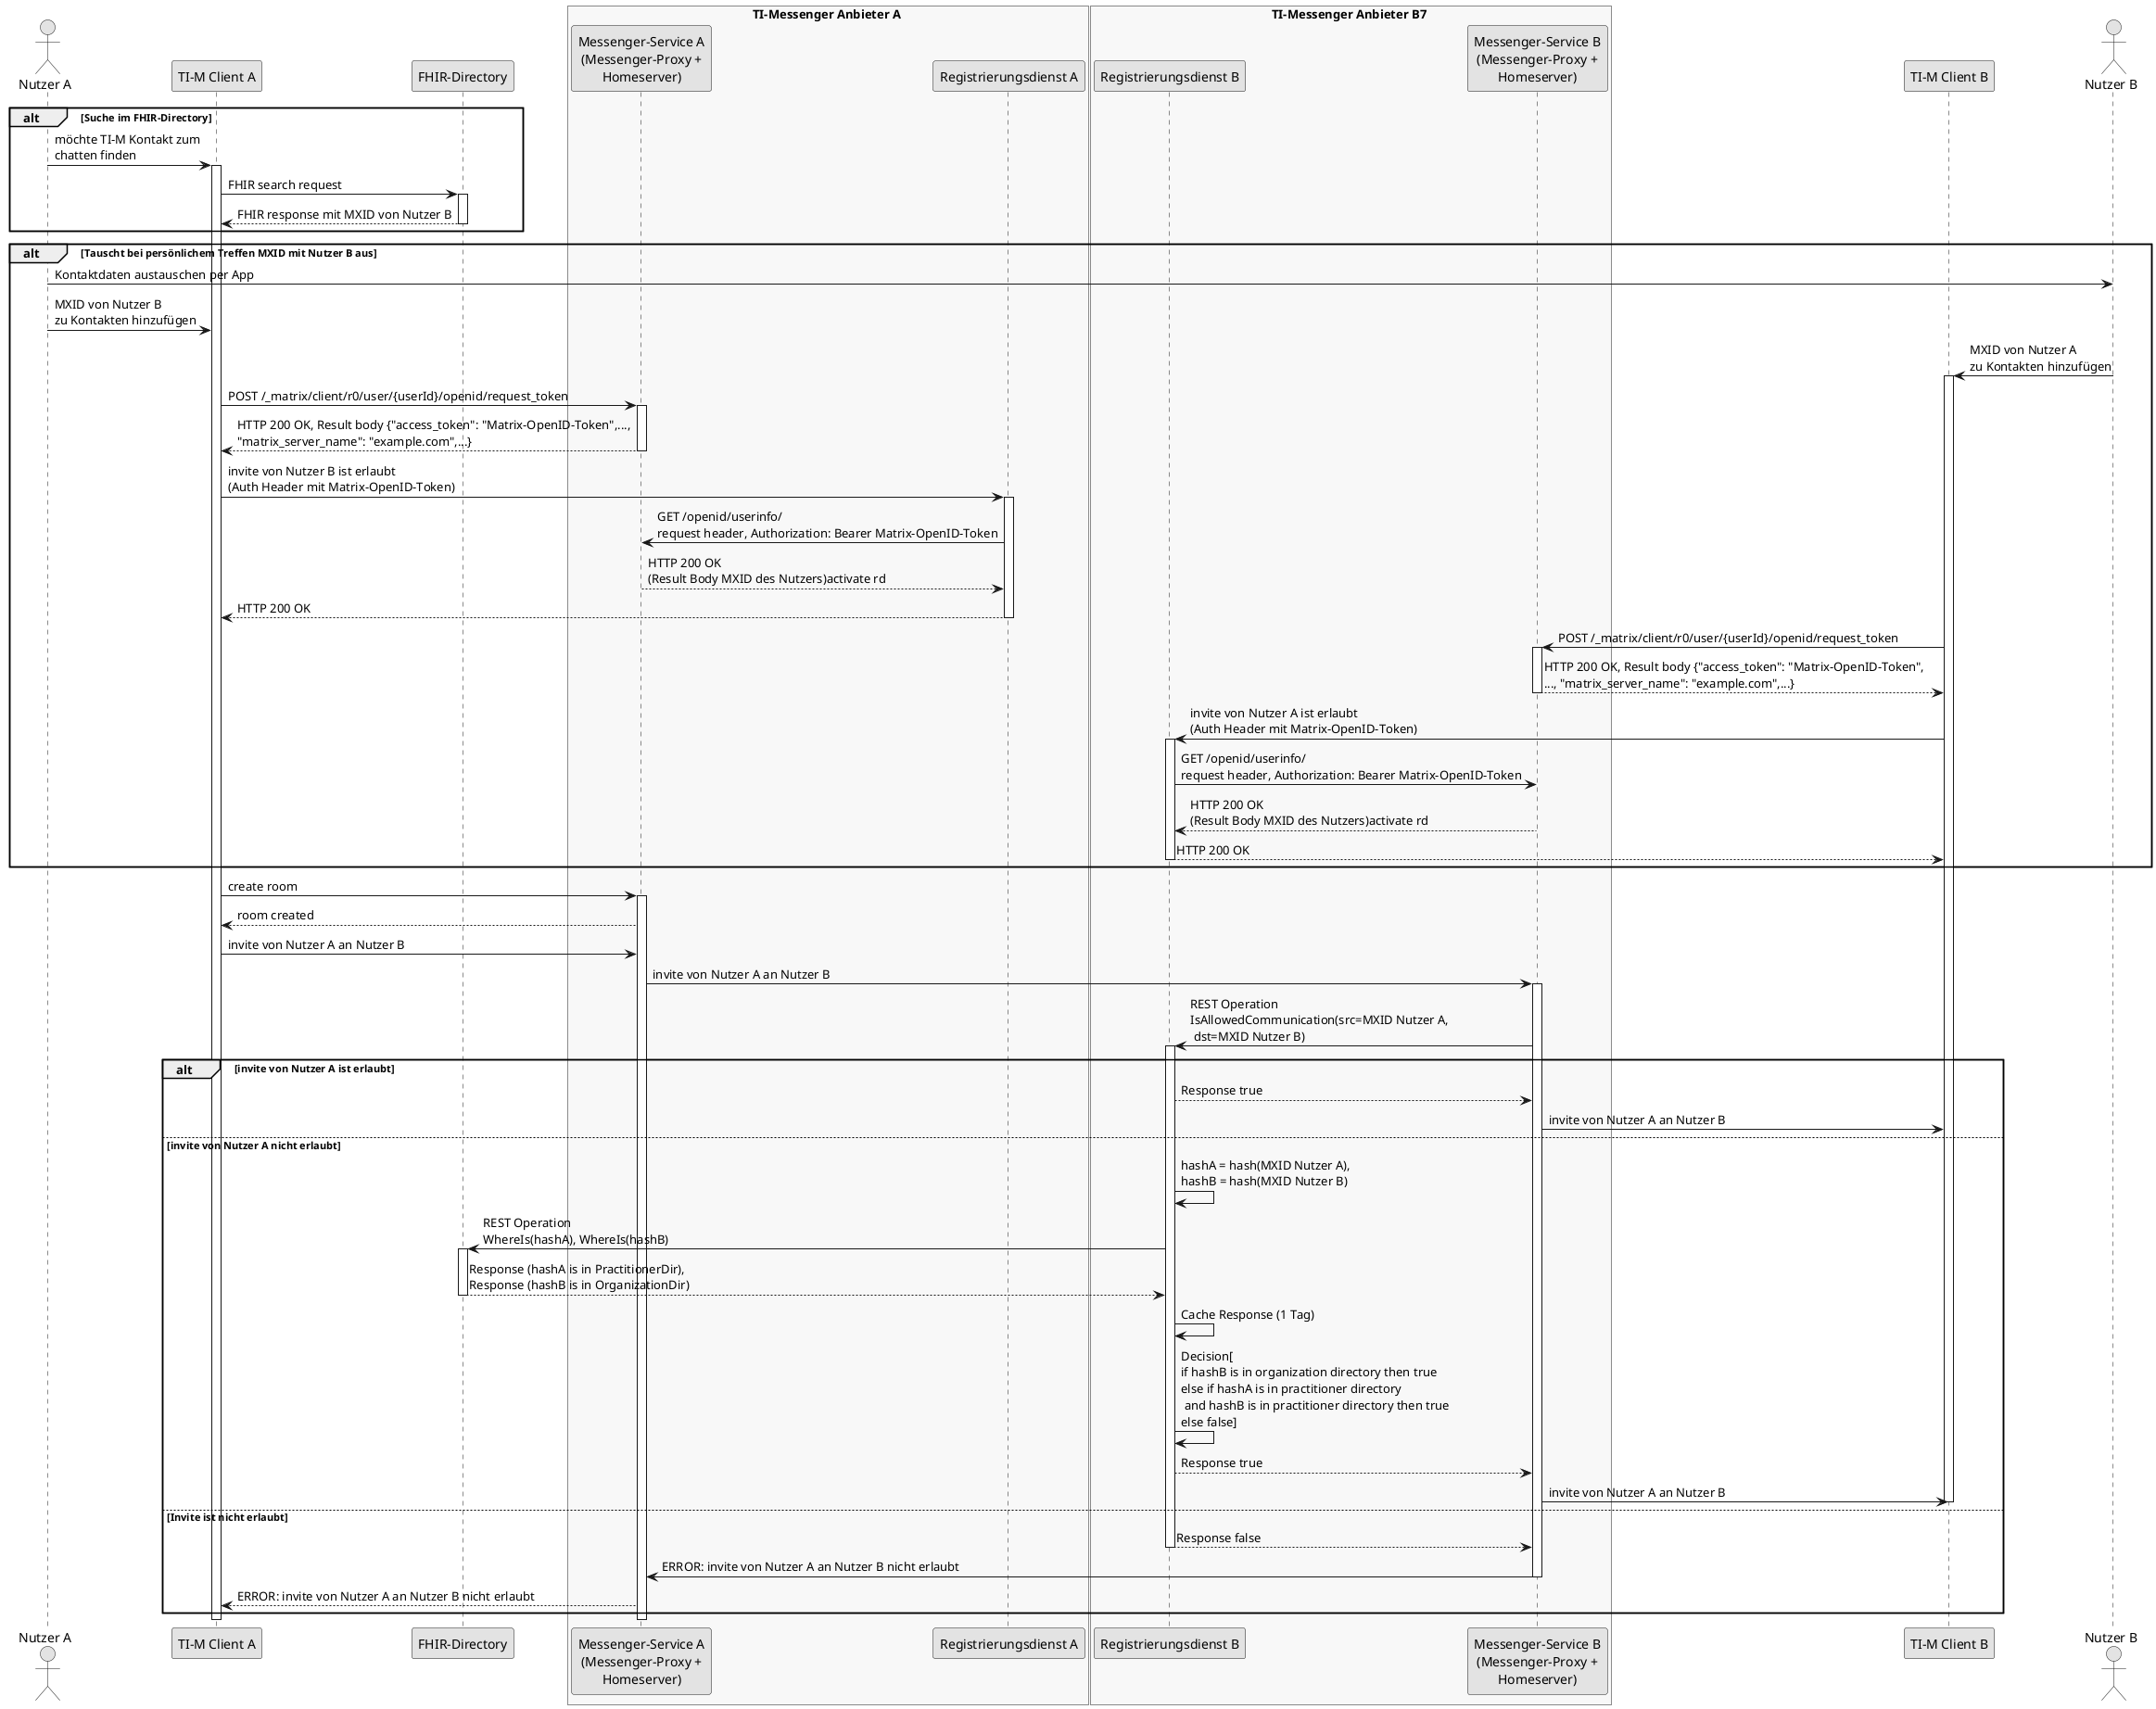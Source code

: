 @startuml TI-Messenger communication control without PASSporT
/'
Vorteile:
- bessere Kompatibilität mit Matrix API
- einfachere Architektur
- keine Signaturprüfung von PASSporT im Messenger-Proxy
  - kein download von Signatur-, CA- und Root-Zertifikaten erforderlich (Schnittstelle und
    Spezifikation fehlen noch in aktueller Spec)
  - keine Abhängigkeit mehr zu PT Infrastructure
- Bessere Latenz bei Suchen im FHIR-Dir
  - einheitliche Schnittstelle im FHIR-Dir für TIM und KIM 2.0
  - geringere Abhängigkeit vom FHIR-Dir
- Ermöglicht TI 2.0 Zero Trust Architektur (Policy Decision Point (PDP) ist entweder in
  Registrierungsdienst integriert oder eigenständige Komponente, Policy Enforcement Point ist der Messenger-Proxy)
  - einfache Erweiterung um zusätzliche Policies im PDP möglich (z. B. für Versicherte)
  - Sicherheit von TIM wird durch TIM-Komponenten kontrolliert (und nicht durch das FHIR-Dir)
- Bessere UX für Austausch von TI-M Adressen bei persönlichem Kontakt.
  - Austausch von TIM Adressen grundsätzlich auch remote möglich

Was muss getan werden, um ohne PASSporTs auszukommen?
- PASSporT aus der TI-M Spec entfernen
- PASSporT aus der FHIR-Dir Spec entfernen
- REST Operationen am Messenger-Proxy spezifizieren (invite von MXIDs erlauben und Erlaubnis widerrufen,
  Dauer der Erlaubnis als Parameter)
- zusätzliche REST Operationen an I_TIM_Provider_Services
- Erläuternde Beschreibung der Abläufe zwischen Messenger-Proxy und Registrierungsdienst
'/
!pragma layout smetana
'!include ../includes/gem-tim.iuml
'!include ../includes/gem-tim-monochrome.iuml
skinparam monochrome true

actor a as "Nutzer A"
participant cl as "TI-M Client A"
participant fd as "FHIR-Directory"
box TI-Messenger Anbieter A #GhostWhite
participant mp as "Messenger-Service A\n(Messenger-Proxy +\nHomeserver)"
participant rd as "Registrierungsdienst A"
end box
box TI-Messenger Anbieter B7 #GhostWhite
participant rdb as "Registrierungsdienst B"
participant mpb as "Messenger-Service B\n(Messenger-Proxy +\nHomeserver)"
end box
participant clb as "TI-M Client B"
actor b as "Nutzer B"

alt Suche im FHIR-Directory
a -> cl: möchte TI-M Kontakt zum\nchatten finden
activate cl
cl -> fd: FHIR search request
activate fd
fd --> cl: FHIR response mit MXID von Nutzer B
deactivate fd
end
alt Tauscht bei persönlichem Treffen MXID mit Nutzer B aus
a -> b: Kontaktdaten austauschen per App
a -> cl: MXID von Nutzer B\nzu Kontakten hinzufügen
b -> clb: MXID von Nutzer A\nzu Kontakten hinzufügen
activate clb
cl -> mp: POST /_matrix/client/r0/user/{userId}/openid/request_token
activate mp
mp --> cl: HTTP 200 OK, Result body {"access_token": "Matrix-OpenID-Token",...,\n"matrix_server_name": "example.com",...}
deactivate mp
cl -> rd: invite von Nutzer B ist erlaubt\n(Auth Header mit Matrix-OpenID-Token)
activate rd
rd -> mp: GET /openid/userinfo/\nrequest header, Authorization: Bearer Matrix-OpenID-Token
mp --> rd: HTTP 200 OK\n(Result Body MXID des Nutzers)activate rd
rd --> cl: HTTP 200 OK
deactivate rd
clb -> mpb: POST /_matrix/client/r0/user/{userId}/openid/request_token
activate mpb
mpb --> clb: HTTP 200 OK, Result body {"access_token": "Matrix-OpenID-Token",\n..., "matrix_server_name": "example.com",...}
deactivate mpb
clb -> rdb: invite von Nutzer A ist erlaubt\n(Auth Header mit Matrix-OpenID-Token)
activate rdb
rdb -> mpb: GET /openid/userinfo/\nrequest header, Authorization: Bearer Matrix-OpenID-Token
mpb --> rdb: HTTP 200 OK\n(Result Body MXID des Nutzers)activate rd
rdb --> clb: HTTP 200 OK
deactivate rdb
end
cl -> mp: create room
activate mp
mp --> cl: room created

' Invite
cl -> mp: invite von Nutzer A an Nutzer B
mp -> mpb: invite von Nutzer A an Nutzer B
activate mpb
mpb -> rdb: REST Operation\nIsAllowedCommunication(src=MXID Nutzer A,\n dst=MXID Nutzer B)
activate rdb
alt invite von Nutzer A ist erlaubt
rdb --> mpb: Response true
mpb -> clb: invite von Nutzer A an Nutzer B
else invite von Nutzer A nicht erlaubt
rdb -> rdb: hashA = hash(MXID Nutzer A),\nhashB = hash(MXID Nutzer B)
rdb -> fd: REST Operation\nWhereIs(hashA), WhereIs(hashB)
activate fd
fd --> rdb: Response (hashA is in PractitionerDir),\nResponse (hashB is in OrganizationDir)
deactivate fd
rdb -> rdb: Cache Response (1 Tag)
rdb -> rdb: Decision[\nif hashB is in organization directory then true\nelse if hashA is in practitioner directory\n and hashB is in practitioner directory then true\nelse false]
rdb --> mpb: Response true
mpb -> clb: invite von Nutzer A an Nutzer B
deactivate clb
else Invite ist nicht erlaubt
rdb --> mpb: Response false
deactivate rdb
mpb -> mp: ERROR: invite von Nutzer A an Nutzer B nicht erlaubt
deactivate mpb
mp --> cl: ERROR: invite von Nutzer A an Nutzer B nicht erlaubt
end
deactivate mp
deactivate cl
@enduml
